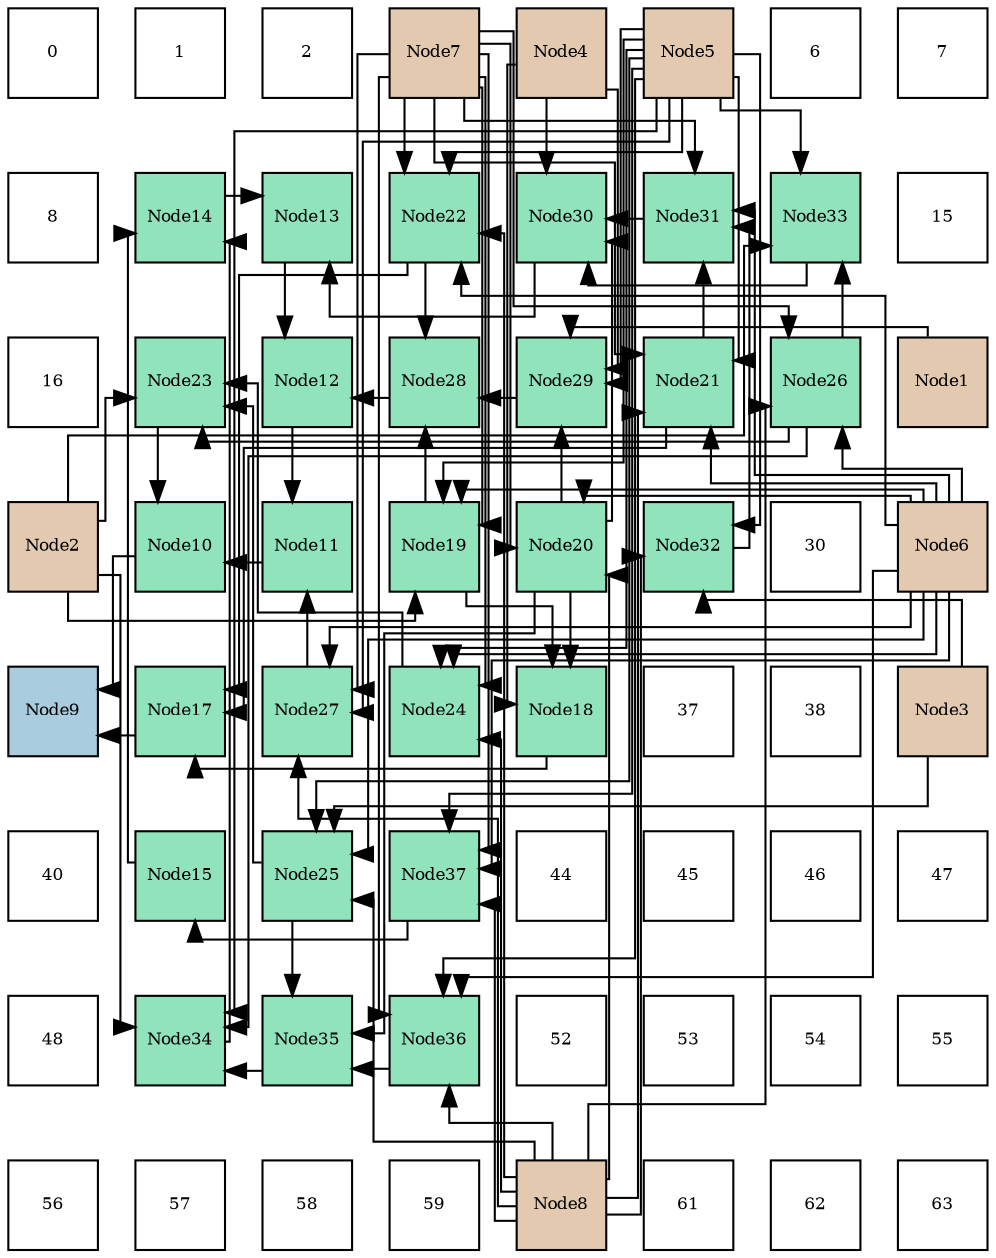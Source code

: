 digraph layout{
 rankdir=TB;
 splines=ortho;
 node [style=filled shape=square fixedsize=true width=0.6];
0[label="0", fontsize=8, fillcolor="#ffffff"];
1[label="1", fontsize=8, fillcolor="#ffffff"];
2[label="2", fontsize=8, fillcolor="#ffffff"];
3[label="Node7", fontsize=8, fillcolor="#e3c9af"];
4[label="Node4", fontsize=8, fillcolor="#e3c9af"];
5[label="Node5", fontsize=8, fillcolor="#e3c9af"];
6[label="6", fontsize=8, fillcolor="#ffffff"];
7[label="7", fontsize=8, fillcolor="#ffffff"];
8[label="8", fontsize=8, fillcolor="#ffffff"];
9[label="Node14", fontsize=8, fillcolor="#91e3bb"];
10[label="Node13", fontsize=8, fillcolor="#91e3bb"];
11[label="Node22", fontsize=8, fillcolor="#91e3bb"];
12[label="Node30", fontsize=8, fillcolor="#91e3bb"];
13[label="Node31", fontsize=8, fillcolor="#91e3bb"];
14[label="Node33", fontsize=8, fillcolor="#91e3bb"];
15[label="15", fontsize=8, fillcolor="#ffffff"];
16[label="16", fontsize=8, fillcolor="#ffffff"];
17[label="Node23", fontsize=8, fillcolor="#91e3bb"];
18[label="Node12", fontsize=8, fillcolor="#91e3bb"];
19[label="Node28", fontsize=8, fillcolor="#91e3bb"];
20[label="Node29", fontsize=8, fillcolor="#91e3bb"];
21[label="Node21", fontsize=8, fillcolor="#91e3bb"];
22[label="Node26", fontsize=8, fillcolor="#91e3bb"];
23[label="Node1", fontsize=8, fillcolor="#e3c9af"];
24[label="Node2", fontsize=8, fillcolor="#e3c9af"];
25[label="Node10", fontsize=8, fillcolor="#91e3bb"];
26[label="Node11", fontsize=8, fillcolor="#91e3bb"];
27[label="Node19", fontsize=8, fillcolor="#91e3bb"];
28[label="Node20", fontsize=8, fillcolor="#91e3bb"];
29[label="Node32", fontsize=8, fillcolor="#91e3bb"];
30[label="30", fontsize=8, fillcolor="#ffffff"];
31[label="Node6", fontsize=8, fillcolor="#e3c9af"];
32[label="Node9", fontsize=8, fillcolor="#a9ccde"];
33[label="Node17", fontsize=8, fillcolor="#91e3bb"];
34[label="Node27", fontsize=8, fillcolor="#91e3bb"];
35[label="Node24", fontsize=8, fillcolor="#91e3bb"];
36[label="Node18", fontsize=8, fillcolor="#91e3bb"];
37[label="37", fontsize=8, fillcolor="#ffffff"];
38[label="38", fontsize=8, fillcolor="#ffffff"];
39[label="Node3", fontsize=8, fillcolor="#e3c9af"];
40[label="40", fontsize=8, fillcolor="#ffffff"];
41[label="Node15", fontsize=8, fillcolor="#91e3bb"];
42[label="Node25", fontsize=8, fillcolor="#91e3bb"];
43[label="Node37", fontsize=8, fillcolor="#91e3bb"];
44[label="44", fontsize=8, fillcolor="#ffffff"];
45[label="45", fontsize=8, fillcolor="#ffffff"];
46[label="46", fontsize=8, fillcolor="#ffffff"];
47[label="47", fontsize=8, fillcolor="#ffffff"];
48[label="48", fontsize=8, fillcolor="#ffffff"];
49[label="Node34", fontsize=8, fillcolor="#91e3bb"];
50[label="Node35", fontsize=8, fillcolor="#91e3bb"];
51[label="Node36", fontsize=8, fillcolor="#91e3bb"];
52[label="52", fontsize=8, fillcolor="#ffffff"];
53[label="53", fontsize=8, fillcolor="#ffffff"];
54[label="54", fontsize=8, fillcolor="#ffffff"];
55[label="55", fontsize=8, fillcolor="#ffffff"];
56[label="56", fontsize=8, fillcolor="#ffffff"];
57[label="57", fontsize=8, fillcolor="#ffffff"];
58[label="58", fontsize=8, fillcolor="#ffffff"];
59[label="59", fontsize=8, fillcolor="#ffffff"];
60[label="Node8", fontsize=8, fillcolor="#e3c9af"];
61[label="61", fontsize=8, fillcolor="#ffffff"];
62[label="62", fontsize=8, fillcolor="#ffffff"];
63[label="63", fontsize=8, fillcolor="#ffffff"];
edge [constraint=false, style=vis];25 -> 32;
33 -> 32;
26 -> 25;
17 -> 25;
18 -> 26;
34 -> 26;
10 -> 18;
19 -> 18;
9 -> 10;
12 -> 10;
41 -> 9;
49 -> 9;
43 -> 41;
36 -> 33;
21 -> 33;
11 -> 33;
20 -> 19;
27 -> 19;
11 -> 19;
13 -> 12;
14 -> 12;
28 -> 12;
4 -> 12;
50 -> 49;
22 -> 49;
24 -> 49;
5 -> 49;
27 -> 36;
28 -> 36;
4 -> 36;
35 -> 17;
42 -> 17;
22 -> 17;
24 -> 17;
28 -> 20;
23 -> 20;
4 -> 20;
5 -> 20;
21 -> 13;
29 -> 13;
31 -> 13;
3 -> 13;
22 -> 14;
24 -> 14;
5 -> 14;
28 -> 50;
42 -> 50;
51 -> 50;
24 -> 27;
5 -> 27;
31 -> 27;
3 -> 27;
31 -> 28;
3 -> 28;
60 -> 28;
5 -> 21;
31 -> 21;
3 -> 21;
60 -> 21;
5 -> 11;
31 -> 11;
3 -> 11;
60 -> 11;
5 -> 35;
31 -> 35;
3 -> 35;
60 -> 35;
39 -> 42;
5 -> 42;
31 -> 42;
60 -> 42;
31 -> 22;
3 -> 22;
60 -> 22;
5 -> 34;
31 -> 34;
3 -> 34;
60 -> 34;
39 -> 29;
5 -> 29;
60 -> 29;
5 -> 51;
31 -> 51;
3 -> 51;
60 -> 51;
5 -> 43;
31 -> 43;
3 -> 43;
60 -> 43;
edge [constraint=true, style=invis];
0 -> 8 -> 16 -> 24 -> 32 -> 40 -> 48 -> 56;
1 -> 9 -> 17 -> 25 -> 33 -> 41 -> 49 -> 57;
2 -> 10 -> 18 -> 26 -> 34 -> 42 -> 50 -> 58;
3 -> 11 -> 19 -> 27 -> 35 -> 43 -> 51 -> 59;
4 -> 12 -> 20 -> 28 -> 36 -> 44 -> 52 -> 60;
5 -> 13 -> 21 -> 29 -> 37 -> 45 -> 53 -> 61;
6 -> 14 -> 22 -> 30 -> 38 -> 46 -> 54 -> 62;
7 -> 15 -> 23 -> 31 -> 39 -> 47 -> 55 -> 63;
rank = same {0 -> 1 -> 2 -> 3 -> 4 -> 5 -> 6 -> 7};
rank = same {8 -> 9 -> 10 -> 11 -> 12 -> 13 -> 14 -> 15};
rank = same {16 -> 17 -> 18 -> 19 -> 20 -> 21 -> 22 -> 23};
rank = same {24 -> 25 -> 26 -> 27 -> 28 -> 29 -> 30 -> 31};
rank = same {32 -> 33 -> 34 -> 35 -> 36 -> 37 -> 38 -> 39};
rank = same {40 -> 41 -> 42 -> 43 -> 44 -> 45 -> 46 -> 47};
rank = same {48 -> 49 -> 50 -> 51 -> 52 -> 53 -> 54 -> 55};
rank = same {56 -> 57 -> 58 -> 59 -> 60 -> 61 -> 62 -> 63};
}